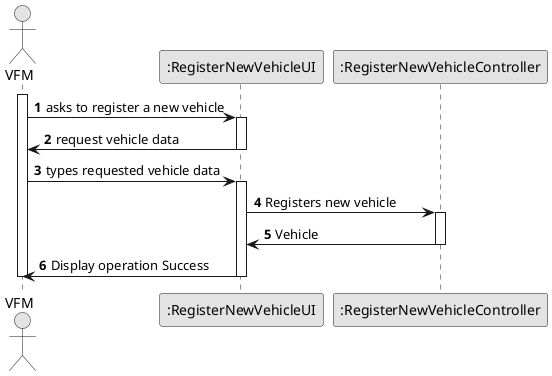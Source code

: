 @startuml
skinparam monochrome true
skinparam packageStyle rectangle
skinparam shadowing false

autonumber

'hide footbox
actor "VFM" as USER

participant ":RegisterNewVehicleUI" as RegisterNewVehicleUI
participant ":RegisterNewVehicleController" as RegisterNewVehicleController


activate USER
USER -> RegisterNewVehicleUI : asks to register a new vehicle
activate RegisterNewVehicleUI
RegisterNewVehicleUI ->USER : request vehicle data
deactivate RegisterNewVehicleUI

USER -> RegisterNewVehicleUI : types requested vehicle data
activate RegisterNewVehicleUI
RegisterNewVehicleUI -> RegisterNewVehicleController : Registers new vehicle
activate RegisterNewVehicleController
RegisterNewVehicleController -> RegisterNewVehicleUI : Vehicle
deactivate RegisterNewVehicleController

RegisterNewVehicleUI -> USER : Display operation Success
deactivate RegisterNewVehicleUI
deactivate USER























@enduml
activate USER

    USER -> MENU : selects an option
    activate MENU
        MENU --> RegisterNewVehicleUI** : create
        activate RegisterNewVehicleUI

            RegisterNewVehicleUI --> RegisterNewVehicleController** : create
        deactivate RegisterNewVehicleUI

        activate RegisterNewVehicleController
            RegisterNewVehicleController -> APPSESSIONC : getinstance()
            note right
                static method
                (Singleton pattern)
            end note
            activate APPSESSIONC
                APPSESSIONC --> RegisterNewVehicleController : appSession
            deactivate APPSESSIONC

            RegisterNewVehicleController -> APPSESSIONI : getCurrentSession()
            activate APPSESSIONI
                APPSESSIONI --> RegisterNewVehicleController : currentSession
            deactivate APPSESSIONI
        deactivate RegisterNewVehicleController

        MENU -> RegisterNewVehicleUI : run()
        activate RegisterNewVehicleUI
    deactivate MENU

            RegisterNewVehicleUI --> USER : requests something
            |||
        deactivate RegisterNewVehicleUI

    loop
        USER -> RegisterNewVehicleUI : does something
        activate RegisterNewVehicleUI
            RegisterNewVehicleUI -> RegisterNewVehicleController : methodX(...)
            activate RegisterNewVehicleController
                RegisterNewVehicleController -> APPSESSIONC : methodY(...)
                activate APPSESSIONC
                    ref over APPSESSIONC,APPSESSIONI,CURSESSION


                    end ref
                    APPSESSIONC --> RegisterNewVehicleController : answer
                deactivate APPSESSIONC

                RegisterNewVehicleController --> RegisterNewVehicleUI : answer
            deactivate RegisterNewVehicleController

            RegisterNewVehicleUI --> USER : answers/requests another thing
            |||
        deactivate RegisterNewVehicleUI
    end loop

deactivate USER

@enduml